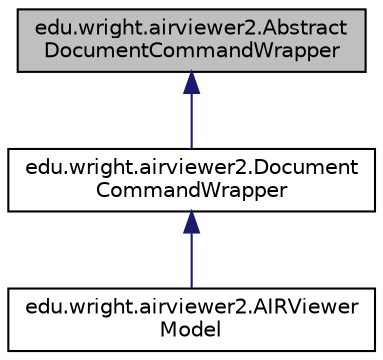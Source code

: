 digraph "edu.wright.airviewer2.AbstractDocumentCommandWrapper"
{
 // LATEX_PDF_SIZE
  edge [fontname="Helvetica",fontsize="10",labelfontname="Helvetica",labelfontsize="10"];
  node [fontname="Helvetica",fontsize="10",shape=record];
  Node0 [label="edu.wright.airviewer2.Abstract\lDocumentCommandWrapper",height=0.2,width=0.4,color="black", fillcolor="grey75", style="filled", fontcolor="black",tooltip="Instances of this class encapsulate a dictionary mapping String names to Command subclass constructor..."];
  Node0 -> Node1 [dir="back",color="midnightblue",fontsize="10",style="solid",fontname="Helvetica"];
  Node1 [label="edu.wright.airviewer2.Document\lCommandWrapper",height=0.2,width=0.4,color="black", fillcolor="white", style="filled",URL="$classedu_1_1wright_1_1airviewer2_1_1_document_command_wrapper.html",tooltip=" "];
  Node1 -> Node2 [dir="back",color="midnightblue",fontsize="10",style="solid",fontname="Helvetica"];
  Node2 [label="edu.wright.airviewer2.AIRViewer\lModel",height=0.2,width=0.4,color="black", fillcolor="white", style="filled",URL="$classedu_1_1wright_1_1airviewer2_1_1_a_i_r_viewer_model.html",tooltip=" "];
}
